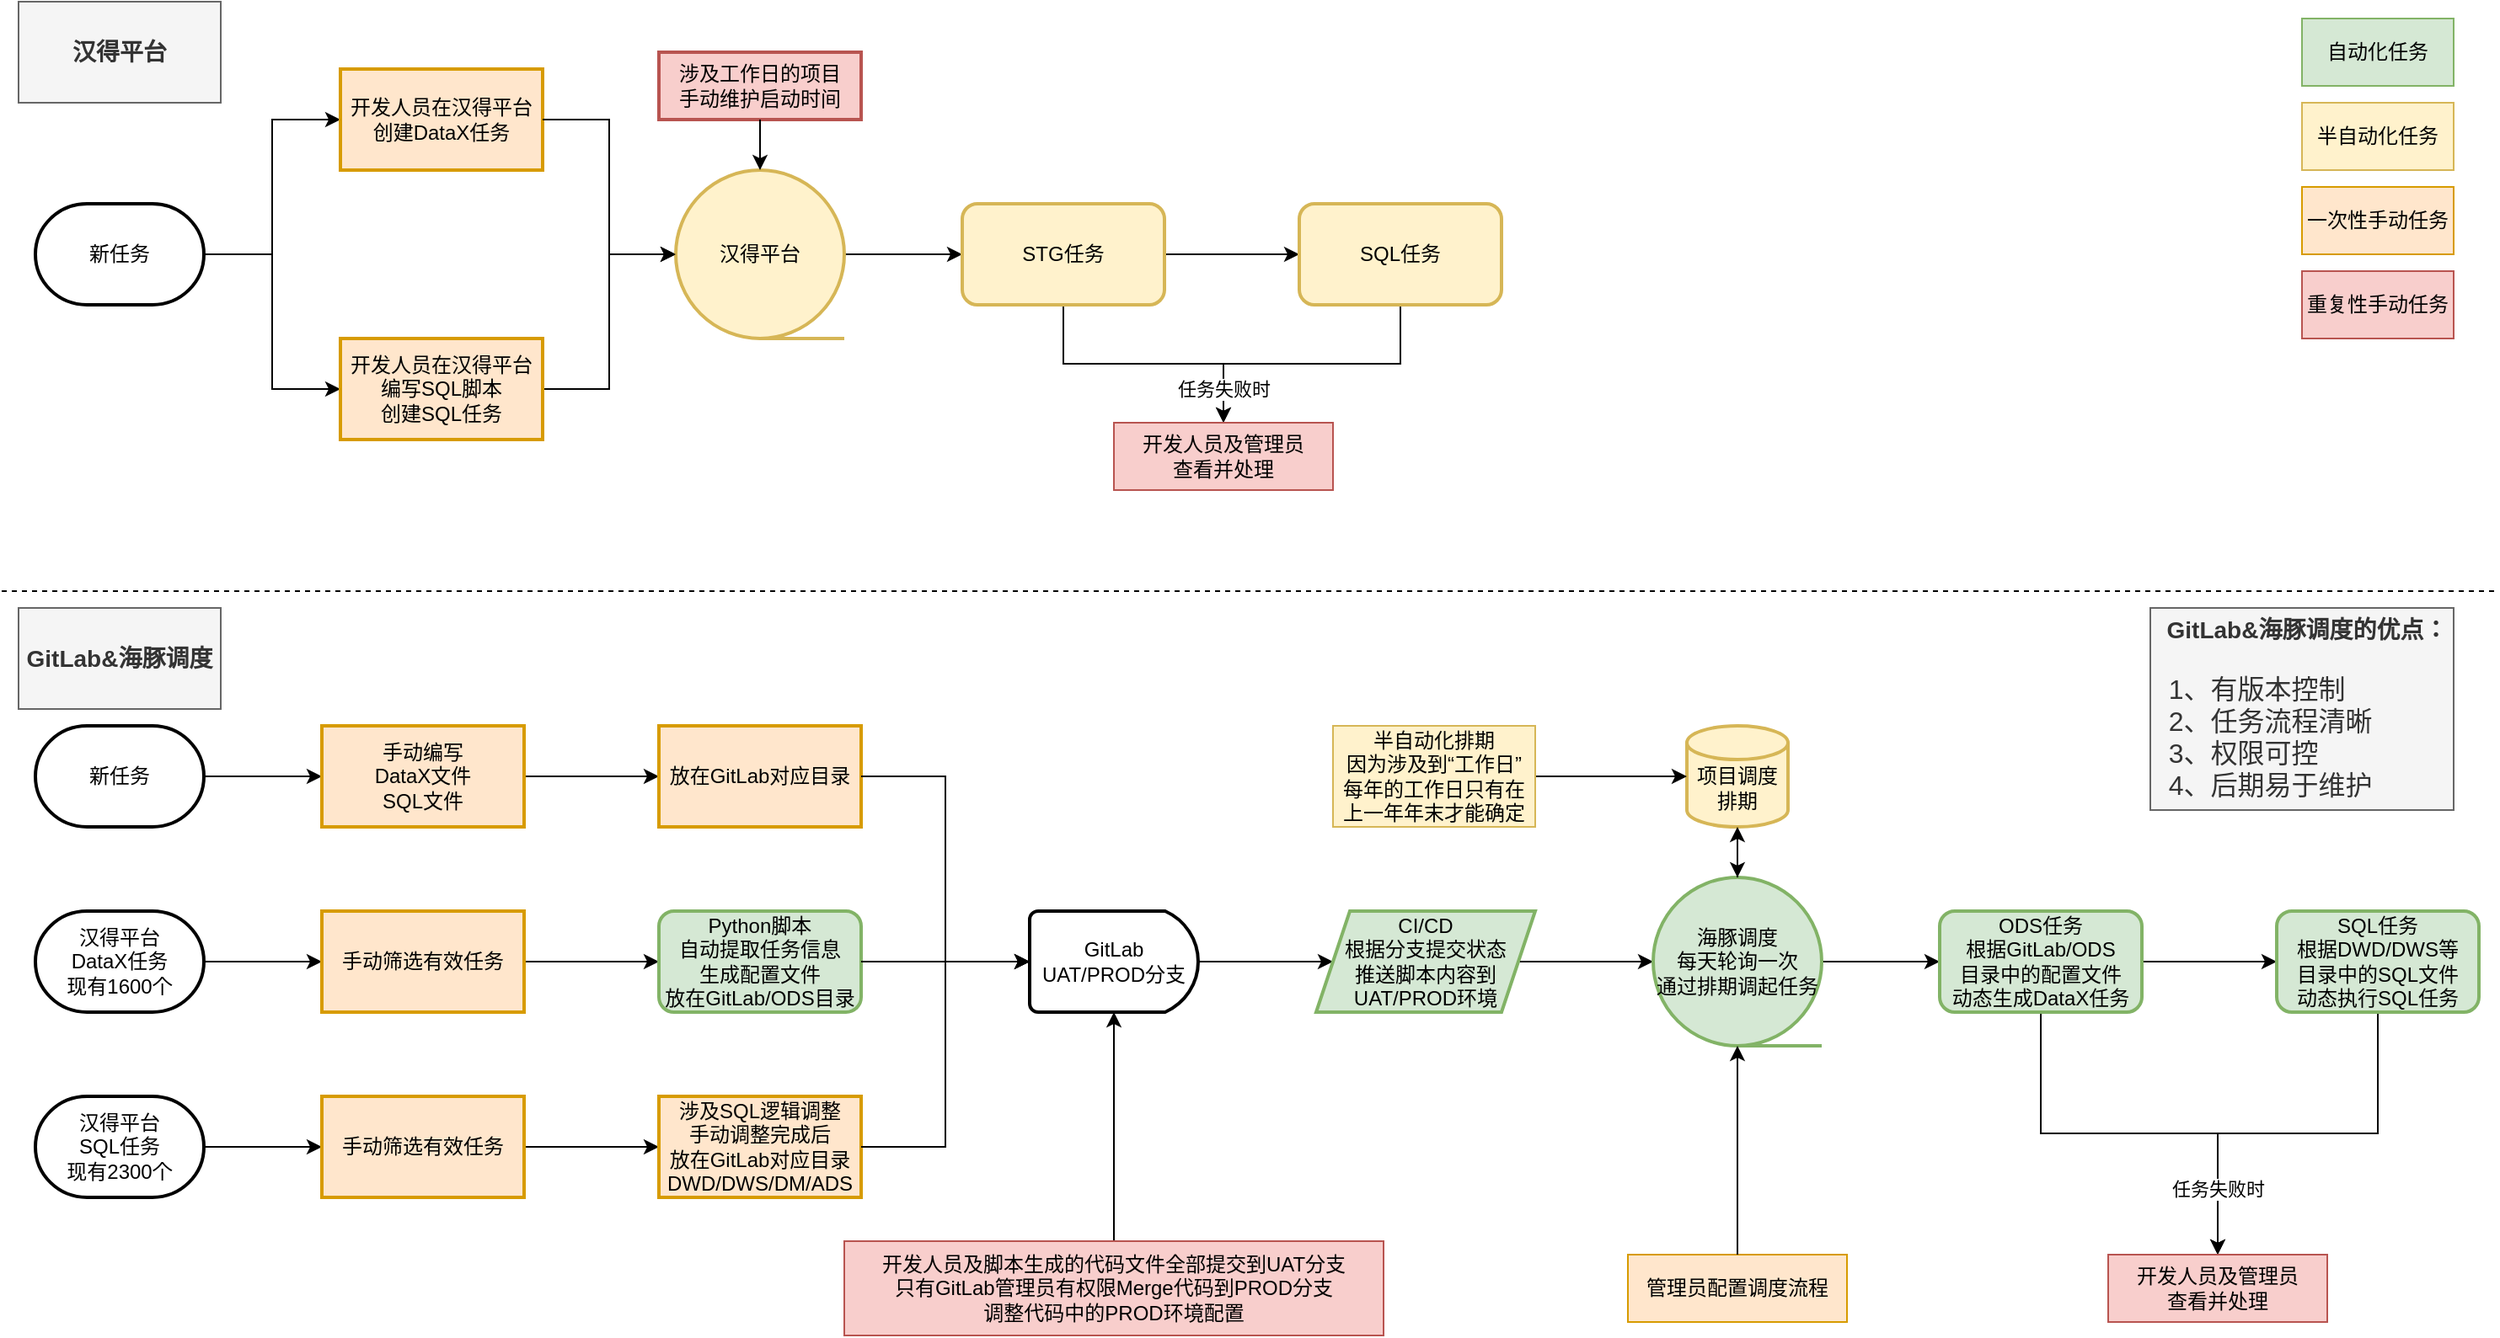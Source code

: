 <mxfile version="23.1.0" type="github">
  <diagram name="第 1 页" id="0MhE6gQrho80KI4QQGSw">
    <mxGraphModel dx="1434" dy="772" grid="1" gridSize="10" guides="1" tooltips="1" connect="1" arrows="1" fold="1" page="1" pageScale="1" pageWidth="1169" pageHeight="827" background="none" math="0" shadow="0">
      <root>
        <mxCell id="0" />
        <mxCell id="1" parent="0" />
        <mxCell id="bBibFKB-1F4pUDVngObW-33" value="" style="edgeStyle=orthogonalEdgeStyle;rounded=0;orthogonalLoop=1;jettySize=auto;html=1;" edge="1" parent="1" source="bBibFKB-1F4pUDVngObW-19" target="bBibFKB-1F4pUDVngObW-32">
          <mxGeometry relative="1" as="geometry" />
        </mxCell>
        <mxCell id="bBibFKB-1F4pUDVngObW-19" value="汉得平台&lt;br&gt;DataX任务&lt;br&gt;现有1600个" style="strokeWidth=2;html=1;shape=mxgraph.flowchart.terminator;whiteSpace=wrap;" vertex="1" parent="1">
          <mxGeometry x="20" y="550" width="100" height="60" as="geometry" />
        </mxCell>
        <mxCell id="bBibFKB-1F4pUDVngObW-35" value="" style="edgeStyle=orthogonalEdgeStyle;rounded=0;orthogonalLoop=1;jettySize=auto;html=1;" edge="1" parent="1" source="bBibFKB-1F4pUDVngObW-32" target="bBibFKB-1F4pUDVngObW-34">
          <mxGeometry relative="1" as="geometry" />
        </mxCell>
        <mxCell id="bBibFKB-1F4pUDVngObW-32" value="手动筛选有效任务" style="whiteSpace=wrap;html=1;strokeWidth=2;fillColor=#ffe6cc;strokeColor=#d79b00;" vertex="1" parent="1">
          <mxGeometry x="190" y="550" width="120" height="60" as="geometry" />
        </mxCell>
        <mxCell id="bBibFKB-1F4pUDVngObW-34" value="Python脚本&lt;br&gt;自动提取任务信息&lt;br&gt;生成配置文件&lt;br&gt;放在GitLab/ODS目录" style="rounded=1;whiteSpace=wrap;html=1;strokeWidth=2;fillColor=#d5e8d4;strokeColor=#82b366;" vertex="1" parent="1">
          <mxGeometry x="390" y="550" width="120" height="60" as="geometry" />
        </mxCell>
        <mxCell id="bBibFKB-1F4pUDVngObW-38" value="" style="edgeStyle=orthogonalEdgeStyle;rounded=0;orthogonalLoop=1;jettySize=auto;html=1;" edge="1" parent="1" source="bBibFKB-1F4pUDVngObW-36" target="bBibFKB-1F4pUDVngObW-37">
          <mxGeometry relative="1" as="geometry" />
        </mxCell>
        <mxCell id="bBibFKB-1F4pUDVngObW-36" value="汉得平台&lt;br&gt;SQL任务&lt;br&gt;现有2300个" style="strokeWidth=2;html=1;shape=mxgraph.flowchart.terminator;whiteSpace=wrap;" vertex="1" parent="1">
          <mxGeometry x="20" y="660" width="100" height="60" as="geometry" />
        </mxCell>
        <mxCell id="bBibFKB-1F4pUDVngObW-42" value="" style="edgeStyle=orthogonalEdgeStyle;rounded=0;orthogonalLoop=1;jettySize=auto;html=1;" edge="1" parent="1" source="bBibFKB-1F4pUDVngObW-37" target="bBibFKB-1F4pUDVngObW-41">
          <mxGeometry relative="1" as="geometry" />
        </mxCell>
        <mxCell id="bBibFKB-1F4pUDVngObW-37" value="手动筛选有效任务" style="whiteSpace=wrap;html=1;strokeWidth=2;fillColor=#ffe6cc;strokeColor=#d79b00;" vertex="1" parent="1">
          <mxGeometry x="190" y="660" width="120" height="60" as="geometry" />
        </mxCell>
        <mxCell id="bBibFKB-1F4pUDVngObW-41" value="涉及SQL逻辑调整&lt;br&gt;手动调整完成后&lt;br&gt;放在GitLab对应目录&lt;br&gt;DWD/DWS/DM/ADS" style="whiteSpace=wrap;html=1;fillColor=#ffe6cc;strokeColor=#d79b00;strokeWidth=2;" vertex="1" parent="1">
          <mxGeometry x="390" y="660" width="120" height="60" as="geometry" />
        </mxCell>
        <mxCell id="bBibFKB-1F4pUDVngObW-45" value="" style="edgeStyle=orthogonalEdgeStyle;rounded=0;orthogonalLoop=1;jettySize=auto;html=1;" edge="1" parent="1" source="bBibFKB-1F4pUDVngObW-43" target="bBibFKB-1F4pUDVngObW-44">
          <mxGeometry relative="1" as="geometry" />
        </mxCell>
        <mxCell id="bBibFKB-1F4pUDVngObW-43" value="新任务" style="strokeWidth=2;html=1;shape=mxgraph.flowchart.terminator;whiteSpace=wrap;" vertex="1" parent="1">
          <mxGeometry x="20" y="440" width="100" height="60" as="geometry" />
        </mxCell>
        <mxCell id="bBibFKB-1F4pUDVngObW-48" value="" style="edgeStyle=orthogonalEdgeStyle;rounded=0;orthogonalLoop=1;jettySize=auto;html=1;" edge="1" parent="1" source="bBibFKB-1F4pUDVngObW-44" target="bBibFKB-1F4pUDVngObW-47">
          <mxGeometry relative="1" as="geometry" />
        </mxCell>
        <mxCell id="bBibFKB-1F4pUDVngObW-44" value="手动编写&lt;br&gt;DataX文件&lt;br&gt;SQL文件" style="whiteSpace=wrap;html=1;strokeWidth=2;fillColor=#ffe6cc;strokeColor=#d79b00;" vertex="1" parent="1">
          <mxGeometry x="190" y="440" width="120" height="60" as="geometry" />
        </mxCell>
        <mxCell id="bBibFKB-1F4pUDVngObW-47" value="放在GitLab对应目录" style="whiteSpace=wrap;html=1;fillColor=#ffe6cc;strokeColor=#d79b00;strokeWidth=2;" vertex="1" parent="1">
          <mxGeometry x="390" y="440" width="120" height="60" as="geometry" />
        </mxCell>
        <mxCell id="bBibFKB-1F4pUDVngObW-61" value="" style="edgeStyle=orthogonalEdgeStyle;rounded=0;orthogonalLoop=1;jettySize=auto;html=1;" edge="1" parent="1" source="bBibFKB-1F4pUDVngObW-49" target="bBibFKB-1F4pUDVngObW-60">
          <mxGeometry relative="1" as="geometry" />
        </mxCell>
        <mxCell id="bBibFKB-1F4pUDVngObW-49" value="GitLab&lt;br&gt;UAT/PROD分支" style="strokeWidth=2;html=1;shape=mxgraph.flowchart.delay;whiteSpace=wrap;" vertex="1" parent="1">
          <mxGeometry x="610" y="550" width="100" height="60" as="geometry" />
        </mxCell>
        <mxCell id="bBibFKB-1F4pUDVngObW-51" style="edgeStyle=orthogonalEdgeStyle;rounded=0;orthogonalLoop=1;jettySize=auto;html=1;entryX=0;entryY=0.5;entryDx=0;entryDy=0;entryPerimeter=0;" edge="1" parent="1" source="bBibFKB-1F4pUDVngObW-47" target="bBibFKB-1F4pUDVngObW-49">
          <mxGeometry relative="1" as="geometry" />
        </mxCell>
        <mxCell id="bBibFKB-1F4pUDVngObW-53" style="edgeStyle=orthogonalEdgeStyle;rounded=0;orthogonalLoop=1;jettySize=auto;html=1;entryX=0;entryY=0.5;entryDx=0;entryDy=0;entryPerimeter=0;" edge="1" parent="1" source="bBibFKB-1F4pUDVngObW-41" target="bBibFKB-1F4pUDVngObW-49">
          <mxGeometry relative="1" as="geometry" />
        </mxCell>
        <mxCell id="bBibFKB-1F4pUDVngObW-54" style="edgeStyle=orthogonalEdgeStyle;rounded=0;orthogonalLoop=1;jettySize=auto;html=1;entryX=0;entryY=0.5;entryDx=0;entryDy=0;entryPerimeter=0;" edge="1" parent="1" source="bBibFKB-1F4pUDVngObW-34" target="bBibFKB-1F4pUDVngObW-49">
          <mxGeometry relative="1" as="geometry" />
        </mxCell>
        <mxCell id="bBibFKB-1F4pUDVngObW-66" style="edgeStyle=orthogonalEdgeStyle;rounded=0;orthogonalLoop=1;jettySize=auto;html=1;" edge="1" parent="1" source="bBibFKB-1F4pUDVngObW-57" target="bBibFKB-1F4pUDVngObW-49">
          <mxGeometry relative="1" as="geometry" />
        </mxCell>
        <mxCell id="bBibFKB-1F4pUDVngObW-57" value="开发人员及脚本生成的代码文件全部提交到UAT分支&lt;br style=&quot;border-color: var(--border-color);&quot;&gt;&lt;span style=&quot;&quot;&gt;只有GitLab管理员有权限Merge代码到PROD分支&lt;br&gt;调整代码中的PROD环境配置&lt;br&gt;&lt;/span&gt;" style="rounded=0;whiteSpace=wrap;html=1;fillColor=#f8cecc;strokeColor=#b85450;" vertex="1" parent="1">
          <mxGeometry x="500" y="746" width="320" height="56" as="geometry" />
        </mxCell>
        <mxCell id="bBibFKB-1F4pUDVngObW-72" style="edgeStyle=orthogonalEdgeStyle;rounded=0;orthogonalLoop=1;jettySize=auto;html=1;" edge="1" parent="1" source="bBibFKB-1F4pUDVngObW-60" target="bBibFKB-1F4pUDVngObW-71">
          <mxGeometry relative="1" as="geometry" />
        </mxCell>
        <mxCell id="bBibFKB-1F4pUDVngObW-60" value="CI/CD&lt;br style=&quot;border-color: var(--border-color);&quot;&gt;根据分支提交状态&lt;br&gt;推送脚本内容到&lt;br&gt;UAT/PROD环境" style="shape=parallelogram;perimeter=parallelogramPerimeter;whiteSpace=wrap;html=1;fixedSize=1;strokeWidth=2;fillColor=#d5e8d4;strokeColor=#82b366;" vertex="1" parent="1">
          <mxGeometry x="780" y="550" width="130" height="60" as="geometry" />
        </mxCell>
        <mxCell id="bBibFKB-1F4pUDVngObW-84" value="" style="edgeStyle=orthogonalEdgeStyle;rounded=0;orthogonalLoop=1;jettySize=auto;html=1;" edge="1" parent="1" source="bBibFKB-1F4pUDVngObW-71" target="bBibFKB-1F4pUDVngObW-83">
          <mxGeometry relative="1" as="geometry" />
        </mxCell>
        <mxCell id="bBibFKB-1F4pUDVngObW-71" value="海豚调度&lt;br&gt;每天轮询一次&lt;br&gt;通过排期调起任务" style="strokeWidth=2;html=1;shape=mxgraph.flowchart.sequential_data;whiteSpace=wrap;fillColor=#d5e8d4;strokeColor=#82b366;" vertex="1" parent="1">
          <mxGeometry x="980" y="530" width="100" height="100" as="geometry" />
        </mxCell>
        <mxCell id="bBibFKB-1F4pUDVngObW-75" style="edgeStyle=orthogonalEdgeStyle;rounded=0;orthogonalLoop=1;jettySize=auto;html=1;" edge="1" parent="1" source="bBibFKB-1F4pUDVngObW-74" target="bBibFKB-1F4pUDVngObW-71">
          <mxGeometry relative="1" as="geometry" />
        </mxCell>
        <mxCell id="bBibFKB-1F4pUDVngObW-74" value="&lt;br&gt;项目调度排期" style="strokeWidth=2;html=1;shape=mxgraph.flowchart.database;whiteSpace=wrap;fillColor=#fff2cc;strokeColor=#d6b656;" vertex="1" parent="1">
          <mxGeometry x="1000" y="440" width="60" height="60" as="geometry" />
        </mxCell>
        <mxCell id="bBibFKB-1F4pUDVngObW-76" style="edgeStyle=orthogonalEdgeStyle;rounded=0;orthogonalLoop=1;jettySize=auto;html=1;entryX=0.5;entryY=1;entryDx=0;entryDy=0;entryPerimeter=0;" edge="1" parent="1" source="bBibFKB-1F4pUDVngObW-71" target="bBibFKB-1F4pUDVngObW-74">
          <mxGeometry relative="1" as="geometry" />
        </mxCell>
        <mxCell id="bBibFKB-1F4pUDVngObW-79" style="edgeStyle=orthogonalEdgeStyle;rounded=0;orthogonalLoop=1;jettySize=auto;html=1;" edge="1" parent="1" source="bBibFKB-1F4pUDVngObW-78" target="bBibFKB-1F4pUDVngObW-74">
          <mxGeometry relative="1" as="geometry" />
        </mxCell>
        <mxCell id="bBibFKB-1F4pUDVngObW-78" value="半自动化排期&lt;br&gt;因为涉及到“工作日”&lt;br&gt;每年的工作日只有在上一年年末才能确定" style="rounded=0;whiteSpace=wrap;html=1;fillColor=#fff2cc;strokeColor=#d6b656;" vertex="1" parent="1">
          <mxGeometry x="790" y="440" width="120" height="60" as="geometry" />
        </mxCell>
        <mxCell id="bBibFKB-1F4pUDVngObW-80" value="管理员配置调度流程" style="rounded=0;whiteSpace=wrap;html=1;fillColor=#ffe6cc;strokeColor=#d79b00;" vertex="1" parent="1">
          <mxGeometry x="965" y="754" width="130" height="40" as="geometry" />
        </mxCell>
        <mxCell id="bBibFKB-1F4pUDVngObW-82" style="edgeStyle=orthogonalEdgeStyle;rounded=0;orthogonalLoop=1;jettySize=auto;html=1;exitX=0.5;exitY=0;exitDx=0;exitDy=0;entryX=0.5;entryY=1;entryDx=0;entryDy=0;entryPerimeter=0;" edge="1" parent="1" source="bBibFKB-1F4pUDVngObW-80" target="bBibFKB-1F4pUDVngObW-71">
          <mxGeometry relative="1" as="geometry">
            <mxPoint x="1029.5" y="800" as="sourcePoint" />
            <mxPoint x="1030" y="670" as="targetPoint" />
          </mxGeometry>
        </mxCell>
        <mxCell id="bBibFKB-1F4pUDVngObW-86" value="" style="edgeStyle=orthogonalEdgeStyle;rounded=0;orthogonalLoop=1;jettySize=auto;html=1;" edge="1" parent="1" source="bBibFKB-1F4pUDVngObW-83" target="bBibFKB-1F4pUDVngObW-85">
          <mxGeometry relative="1" as="geometry" />
        </mxCell>
        <mxCell id="bBibFKB-1F4pUDVngObW-89" style="edgeStyle=orthogonalEdgeStyle;rounded=0;orthogonalLoop=1;jettySize=auto;html=1;entryX=0.5;entryY=0;entryDx=0;entryDy=0;" edge="1" parent="1" source="bBibFKB-1F4pUDVngObW-83" target="bBibFKB-1F4pUDVngObW-87">
          <mxGeometry relative="1" as="geometry" />
        </mxCell>
        <mxCell id="bBibFKB-1F4pUDVngObW-83" value="ODS任务&lt;br&gt;根据GitLab/ODS&lt;br&gt;目录中的配置文件&lt;br&gt;动态生成DataX任务" style="rounded=1;whiteSpace=wrap;html=1;fillColor=#d5e8d4;strokeColor=#82b366;strokeWidth=2;" vertex="1" parent="1">
          <mxGeometry x="1150" y="550" width="120" height="60" as="geometry" />
        </mxCell>
        <mxCell id="bBibFKB-1F4pUDVngObW-90" style="edgeStyle=orthogonalEdgeStyle;rounded=0;orthogonalLoop=1;jettySize=auto;html=1;entryX=0.5;entryY=0;entryDx=0;entryDy=0;" edge="1" parent="1" source="bBibFKB-1F4pUDVngObW-85" target="bBibFKB-1F4pUDVngObW-87">
          <mxGeometry relative="1" as="geometry" />
        </mxCell>
        <mxCell id="bBibFKB-1F4pUDVngObW-91" value="任务失败时" style="edgeLabel;html=1;align=center;verticalAlign=middle;resizable=0;points=[];" vertex="1" connectable="0" parent="bBibFKB-1F4pUDVngObW-90">
          <mxGeometry x="0.632" y="-1" relative="1" as="geometry">
            <mxPoint x="1" y="5" as="offset" />
          </mxGeometry>
        </mxCell>
        <mxCell id="bBibFKB-1F4pUDVngObW-85" value="SQL任务&lt;br&gt;根据DWD/DWS等&lt;br&gt;目录中的SQL文件&lt;br&gt;动态执行SQL任务" style="whiteSpace=wrap;html=1;fillColor=#d5e8d4;strokeColor=#82b366;rounded=1;strokeWidth=2;" vertex="1" parent="1">
          <mxGeometry x="1350" y="550" width="120" height="60" as="geometry" />
        </mxCell>
        <mxCell id="bBibFKB-1F4pUDVngObW-87" value="开发人员及管理员&lt;br&gt;查看并处理" style="rounded=0;whiteSpace=wrap;html=1;fillColor=#f8cecc;strokeColor=#b85450;" vertex="1" parent="1">
          <mxGeometry x="1250" y="754" width="130" height="40" as="geometry" />
        </mxCell>
        <mxCell id="bBibFKB-1F4pUDVngObW-92" value="" style="endArrow=none;dashed=1;html=1;rounded=0;" edge="1" parent="1">
          <mxGeometry width="50" height="50" relative="1" as="geometry">
            <mxPoint y="360" as="sourcePoint" />
            <mxPoint x="1480" y="360" as="targetPoint" />
          </mxGeometry>
        </mxCell>
        <mxCell id="bBibFKB-1F4pUDVngObW-113" style="edgeStyle=orthogonalEdgeStyle;rounded=0;orthogonalLoop=1;jettySize=auto;html=1;entryX=0;entryY=0.5;entryDx=0;entryDy=0;" edge="1" parent="1" source="bBibFKB-1F4pUDVngObW-93" target="bBibFKB-1F4pUDVngObW-94">
          <mxGeometry relative="1" as="geometry" />
        </mxCell>
        <mxCell id="bBibFKB-1F4pUDVngObW-114" style="edgeStyle=orthogonalEdgeStyle;rounded=0;orthogonalLoop=1;jettySize=auto;html=1;entryX=0;entryY=0.5;entryDx=0;entryDy=0;" edge="1" parent="1" source="bBibFKB-1F4pUDVngObW-93" target="bBibFKB-1F4pUDVngObW-96">
          <mxGeometry relative="1" as="geometry" />
        </mxCell>
        <mxCell id="bBibFKB-1F4pUDVngObW-93" value="新任务" style="strokeWidth=2;html=1;shape=mxgraph.flowchart.terminator;whiteSpace=wrap;" vertex="1" parent="1">
          <mxGeometry x="20" y="130" width="100" height="60" as="geometry" />
        </mxCell>
        <mxCell id="bBibFKB-1F4pUDVngObW-94" value="开发人员在汉得平台&lt;br&gt;创建DataX任务" style="whiteSpace=wrap;html=1;strokeWidth=2;fillColor=#ffe6cc;strokeColor=#d79b00;" vertex="1" parent="1">
          <mxGeometry x="201" y="50" width="120" height="60" as="geometry" />
        </mxCell>
        <mxCell id="bBibFKB-1F4pUDVngObW-99" value="" style="edgeStyle=orthogonalEdgeStyle;rounded=0;orthogonalLoop=1;jettySize=auto;html=1;entryX=0;entryY=0.5;entryDx=0;entryDy=0;entryPerimeter=0;" edge="1" parent="1" source="bBibFKB-1F4pUDVngObW-96" target="bBibFKB-1F4pUDVngObW-100">
          <mxGeometry relative="1" as="geometry">
            <mxPoint x="560" y="160" as="targetPoint" />
          </mxGeometry>
        </mxCell>
        <mxCell id="bBibFKB-1F4pUDVngObW-96" value="开发人员在汉得平台&lt;br&gt;编写SQL脚本&lt;br&gt;创建SQL任务" style="whiteSpace=wrap;html=1;strokeWidth=2;fillColor=#ffe6cc;strokeColor=#d79b00;" vertex="1" parent="1">
          <mxGeometry x="201" y="210" width="120" height="60" as="geometry" />
        </mxCell>
        <mxCell id="bBibFKB-1F4pUDVngObW-104" value="" style="edgeStyle=orthogonalEdgeStyle;rounded=0;orthogonalLoop=1;jettySize=auto;html=1;" edge="1" parent="1" source="bBibFKB-1F4pUDVngObW-100" target="bBibFKB-1F4pUDVngObW-103">
          <mxGeometry relative="1" as="geometry" />
        </mxCell>
        <mxCell id="bBibFKB-1F4pUDVngObW-100" value="汉得平台" style="strokeWidth=2;html=1;shape=mxgraph.flowchart.sequential_data;whiteSpace=wrap;fillColor=#fff2cc;strokeColor=#d6b656;" vertex="1" parent="1">
          <mxGeometry x="400" y="110" width="100" height="100" as="geometry" />
        </mxCell>
        <mxCell id="bBibFKB-1F4pUDVngObW-101" value="涉及工作日的项目&lt;br&gt;手动维护启动时间" style="whiteSpace=wrap;html=1;strokeWidth=2;fillColor=#f8cecc;strokeColor=#b85450;" vertex="1" parent="1">
          <mxGeometry x="390" y="40" width="120" height="40" as="geometry" />
        </mxCell>
        <mxCell id="bBibFKB-1F4pUDVngObW-102" style="edgeStyle=orthogonalEdgeStyle;rounded=0;orthogonalLoop=1;jettySize=auto;html=1;entryX=0.5;entryY=0;entryDx=0;entryDy=0;entryPerimeter=0;" edge="1" parent="1" source="bBibFKB-1F4pUDVngObW-101" target="bBibFKB-1F4pUDVngObW-100">
          <mxGeometry relative="1" as="geometry" />
        </mxCell>
        <mxCell id="bBibFKB-1F4pUDVngObW-106" value="" style="edgeStyle=orthogonalEdgeStyle;rounded=0;orthogonalLoop=1;jettySize=auto;html=1;" edge="1" parent="1" source="bBibFKB-1F4pUDVngObW-103" target="bBibFKB-1F4pUDVngObW-105">
          <mxGeometry relative="1" as="geometry" />
        </mxCell>
        <mxCell id="bBibFKB-1F4pUDVngObW-109" style="edgeStyle=orthogonalEdgeStyle;rounded=0;orthogonalLoop=1;jettySize=auto;html=1;entryX=0.5;entryY=0;entryDx=0;entryDy=0;" edge="1" parent="1" source="bBibFKB-1F4pUDVngObW-103" target="bBibFKB-1F4pUDVngObW-107">
          <mxGeometry relative="1" as="geometry" />
        </mxCell>
        <mxCell id="bBibFKB-1F4pUDVngObW-103" value="STG任务" style="rounded=1;whiteSpace=wrap;html=1;fillColor=#fff2cc;strokeColor=#d6b656;strokeWidth=2;" vertex="1" parent="1">
          <mxGeometry x="570" y="130" width="120" height="60" as="geometry" />
        </mxCell>
        <mxCell id="bBibFKB-1F4pUDVngObW-110" style="edgeStyle=orthogonalEdgeStyle;rounded=0;orthogonalLoop=1;jettySize=auto;html=1;entryX=0.5;entryY=0;entryDx=0;entryDy=0;" edge="1" parent="1" source="bBibFKB-1F4pUDVngObW-105" target="bBibFKB-1F4pUDVngObW-107">
          <mxGeometry relative="1" as="geometry" />
        </mxCell>
        <mxCell id="bBibFKB-1F4pUDVngObW-112" value="任务失败时" style="edgeLabel;html=1;align=center;verticalAlign=middle;resizable=0;points=[];" vertex="1" connectable="0" parent="bBibFKB-1F4pUDVngObW-110">
          <mxGeometry x="0.771" y="5" relative="1" as="geometry">
            <mxPoint x="-5" as="offset" />
          </mxGeometry>
        </mxCell>
        <mxCell id="bBibFKB-1F4pUDVngObW-105" value="SQL任务" style="whiteSpace=wrap;html=1;fillColor=#fff2cc;strokeColor=#d6b656;rounded=1;strokeWidth=2;" vertex="1" parent="1">
          <mxGeometry x="770" y="130" width="120" height="60" as="geometry" />
        </mxCell>
        <mxCell id="bBibFKB-1F4pUDVngObW-107" value="开发人员及管理员&lt;br style=&quot;border-color: var(--border-color);&quot;&gt;查看并处理" style="rounded=0;whiteSpace=wrap;html=1;fillColor=#f8cecc;strokeColor=#b85450;" vertex="1" parent="1">
          <mxGeometry x="660" y="260" width="130" height="40" as="geometry" />
        </mxCell>
        <mxCell id="bBibFKB-1F4pUDVngObW-115" style="edgeStyle=orthogonalEdgeStyle;rounded=0;orthogonalLoop=1;jettySize=auto;html=1;entryX=0;entryY=0.5;entryDx=0;entryDy=0;entryPerimeter=0;" edge="1" parent="1" source="bBibFKB-1F4pUDVngObW-94" target="bBibFKB-1F4pUDVngObW-100">
          <mxGeometry relative="1" as="geometry" />
        </mxCell>
        <mxCell id="bBibFKB-1F4pUDVngObW-116" value="&lt;b&gt;&lt;font style=&quot;font-size: 14px;&quot;&gt;汉得平台&lt;/font&gt;&lt;/b&gt;" style="rounded=0;whiteSpace=wrap;html=1;fillColor=#f5f5f5;fontColor=#333333;strokeColor=#666666;" vertex="1" parent="1">
          <mxGeometry x="10" y="10" width="120" height="60" as="geometry" />
        </mxCell>
        <mxCell id="bBibFKB-1F4pUDVngObW-118" value="" style="endArrow=none;dashed=1;html=1;rounded=0;" edge="1" parent="1">
          <mxGeometry width="50" height="50" relative="1" as="geometry">
            <mxPoint y="360" as="sourcePoint" />
            <mxPoint y="360" as="targetPoint" />
          </mxGeometry>
        </mxCell>
        <mxCell id="bBibFKB-1F4pUDVngObW-119" value="&lt;b&gt;&lt;font style=&quot;font-size: 14px;&quot;&gt;GitLab&amp;amp;海豚调度&lt;/font&gt;&lt;/b&gt;" style="rounded=0;whiteSpace=wrap;html=1;fillColor=#f5f5f5;fontColor=#333333;strokeColor=#666666;" vertex="1" parent="1">
          <mxGeometry x="10" y="370" width="120" height="60" as="geometry" />
        </mxCell>
        <mxCell id="bBibFKB-1F4pUDVngObW-121" value="一次性手动任务" style="whiteSpace=wrap;html=1;fillColor=#ffe6cc;strokeColor=#d79b00;" vertex="1" parent="1">
          <mxGeometry x="1365" y="120" width="90" height="40" as="geometry" />
        </mxCell>
        <mxCell id="bBibFKB-1F4pUDVngObW-122" value="重复性手动任务" style="whiteSpace=wrap;html=1;fillColor=#f8cecc;strokeColor=#b85450;" vertex="1" parent="1">
          <mxGeometry x="1365" y="170" width="90" height="40" as="geometry" />
        </mxCell>
        <mxCell id="bBibFKB-1F4pUDVngObW-123" value="自动化任务" style="whiteSpace=wrap;html=1;fillColor=#d5e8d4;strokeColor=#82b366;" vertex="1" parent="1">
          <mxGeometry x="1365" y="20" width="90" height="40" as="geometry" />
        </mxCell>
        <mxCell id="bBibFKB-1F4pUDVngObW-124" value="半自动化任务" style="whiteSpace=wrap;html=1;fillColor=#fff2cc;strokeColor=#d6b656;" vertex="1" parent="1">
          <mxGeometry x="1365" y="70" width="90" height="40" as="geometry" />
        </mxCell>
        <mxCell id="bBibFKB-1F4pUDVngObW-127" value="&lt;div&gt;&lt;b&gt;&lt;font style=&quot;font-size: 14px;&quot;&gt;&amp;nbsp; GitLab&amp;amp;海豚调度的优点：&lt;/font&gt;&lt;/b&gt;&lt;/div&gt;&lt;div&gt;&lt;b&gt;&lt;font style=&quot;font-size: 14px;&quot;&gt;&lt;br&gt;&lt;/font&gt;&lt;/b&gt;&lt;/div&gt;&lt;div&gt;&lt;span style=&quot;font-size: medium; background-color: initial;&quot;&gt;&amp;nbsp; 1、有版本控制&lt;/span&gt;&lt;br&gt;&lt;/div&gt;&lt;div&gt;&lt;font size=&quot;3&quot;&gt;&amp;nbsp; 2、任务流程清晰&lt;/font&gt;&lt;/div&gt;&lt;div&gt;&lt;font size=&quot;3&quot;&gt;&amp;nbsp; 3、权限可控&lt;/font&gt;&lt;/div&gt;&lt;div&gt;&lt;font size=&quot;3&quot;&gt;&amp;nbsp; 4、后期易于维护&lt;/font&gt;&lt;/div&gt;" style="rounded=0;whiteSpace=wrap;html=1;align=left;fillColor=#f5f5f5;fontColor=#333333;strokeColor=#666666;" vertex="1" parent="1">
          <mxGeometry x="1275" y="370" width="180" height="120" as="geometry" />
        </mxCell>
      </root>
    </mxGraphModel>
  </diagram>
</mxfile>
